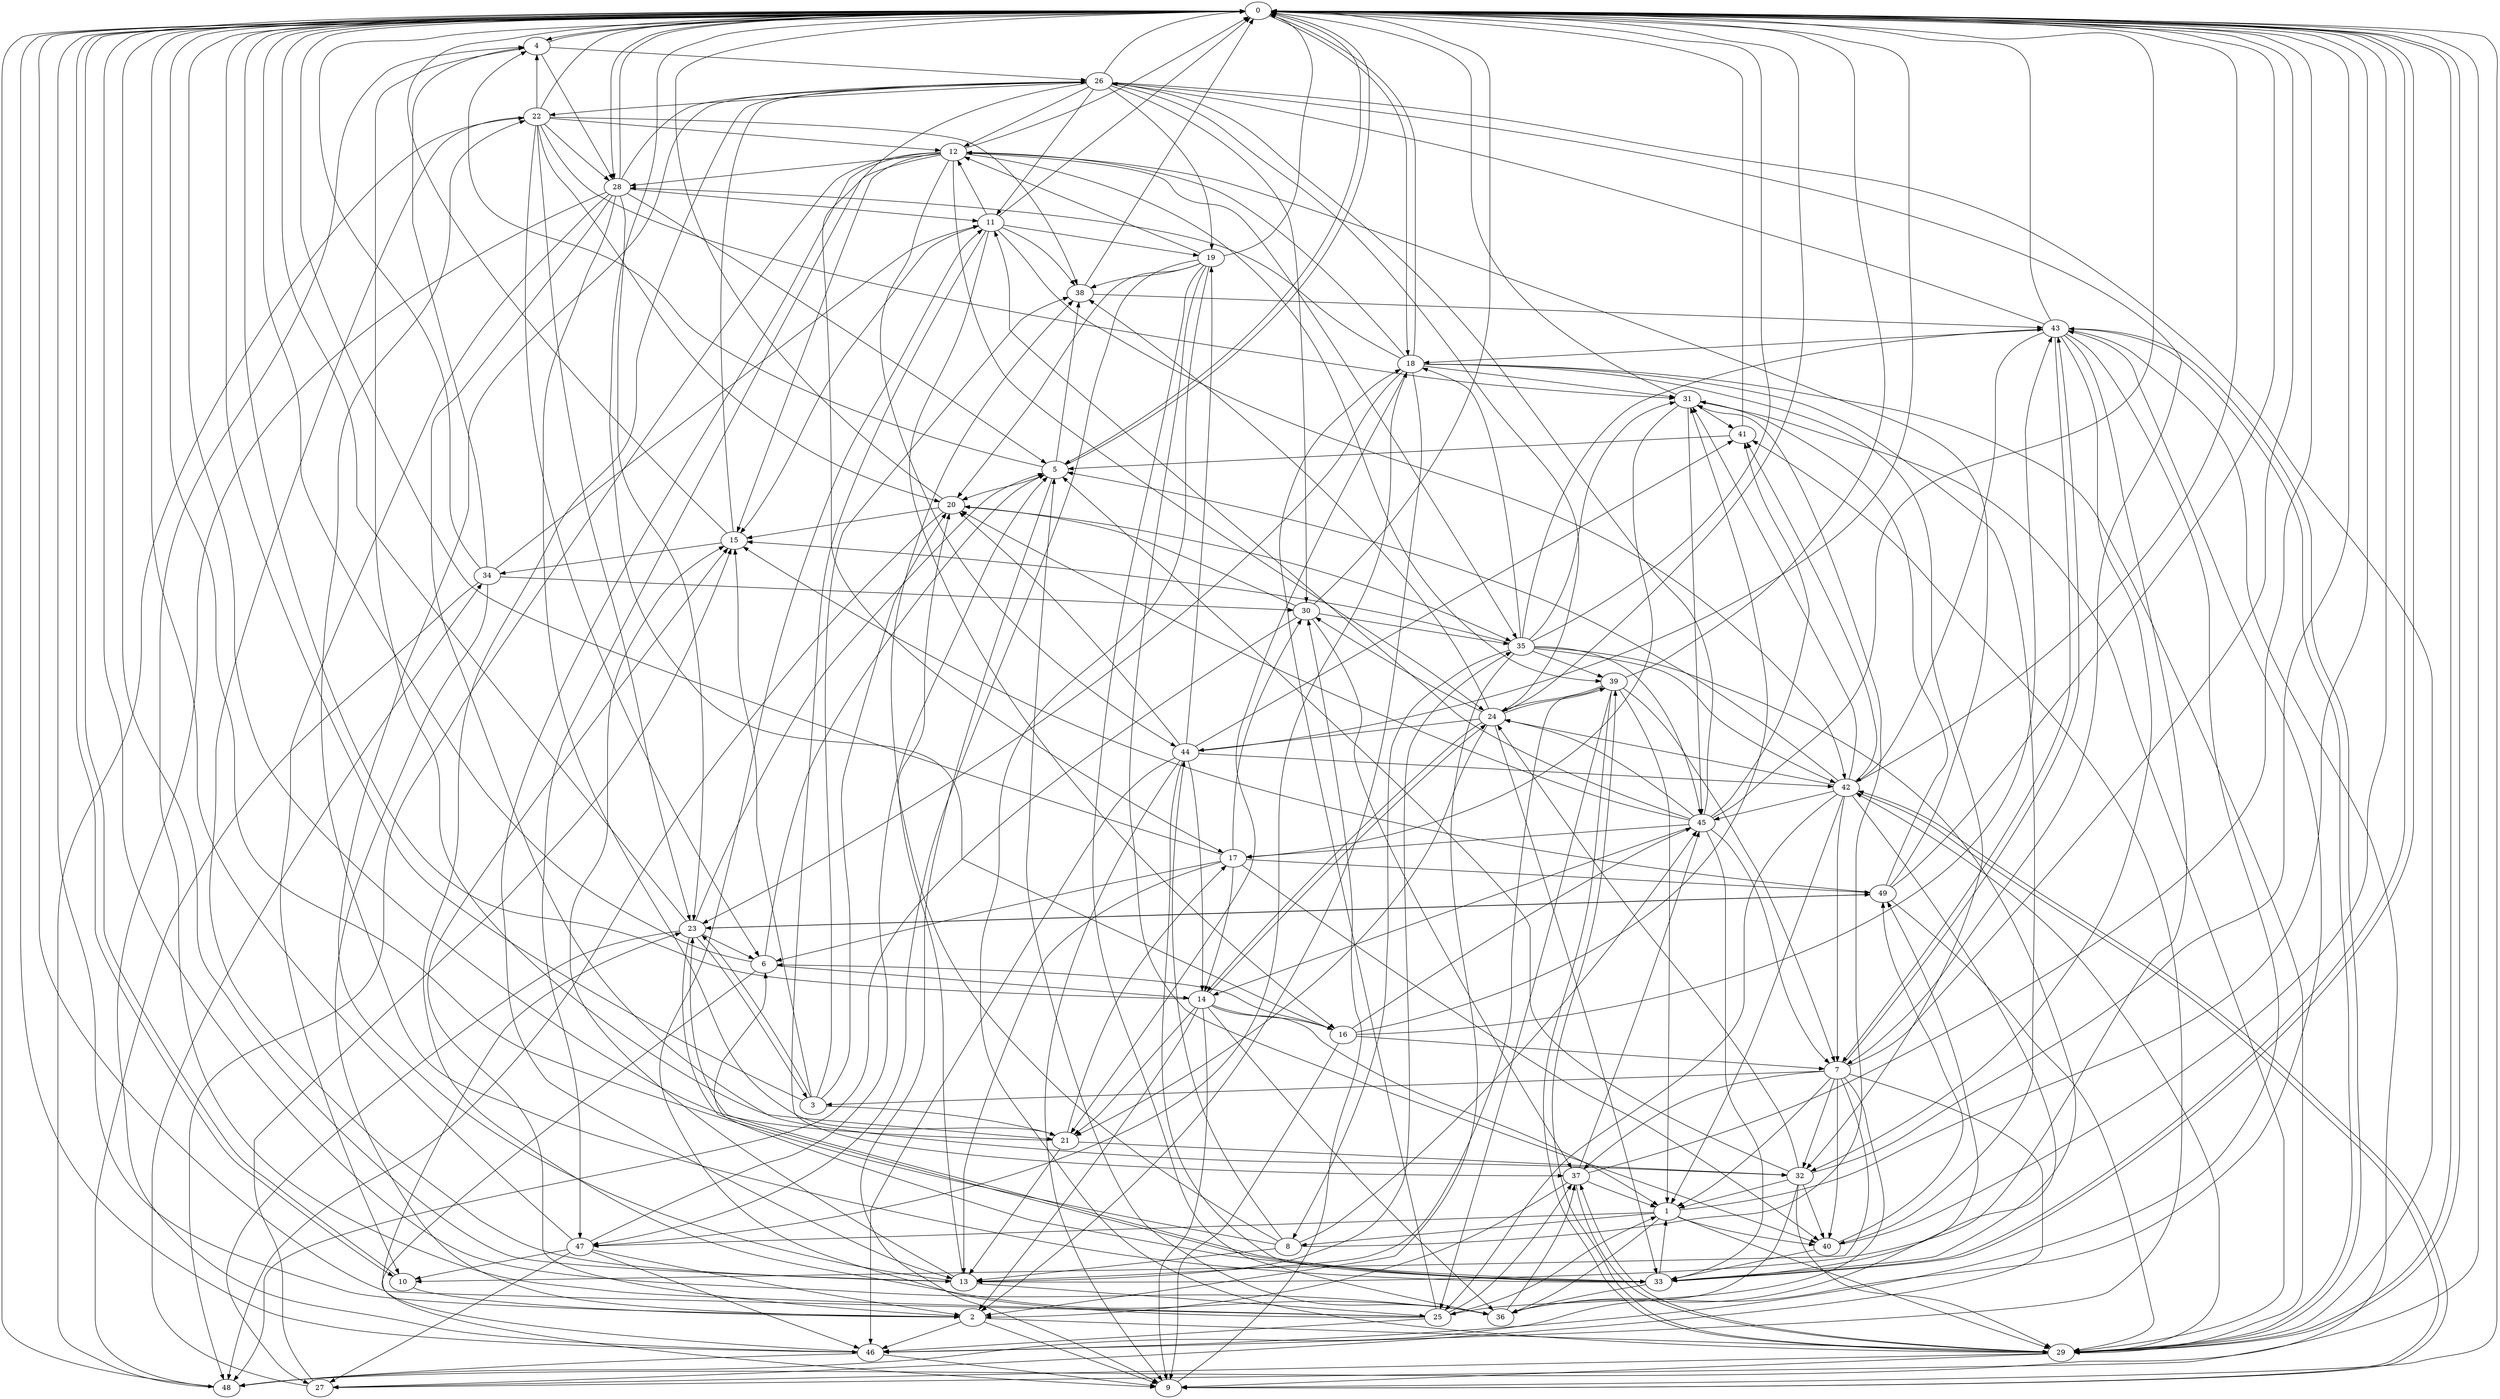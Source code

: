 strict digraph "" {
	0	 [component_delay=3];
	4	 [component_delay=3];
	0 -> 4	 [wire_delay=1];
	5	 [component_delay=3];
	0 -> 5	 [wire_delay=1];
	10	 [component_delay=3];
	0 -> 10	 [wire_delay=1];
	18	 [component_delay=3];
	0 -> 18	 [wire_delay=1];
	28	 [component_delay=3];
	0 -> 28	 [wire_delay=1];
	29	 [component_delay=3];
	0 -> 29	 [wire_delay=1];
	33	 [component_delay=3];
	0 -> 33	 [wire_delay=1];
	1	 [component_delay=3];
	1 -> 0	 [wire_delay=1];
	8	 [component_delay=3];
	1 -> 8	 [wire_delay=1];
	1 -> 29	 [wire_delay=1];
	36	 [component_delay=3];
	1 -> 36	 [wire_delay=1];
	40	 [component_delay=3];
	1 -> 40	 [wire_delay=1];
	47	 [component_delay=3];
	1 -> 47	 [wire_delay=1];
	2	 [component_delay=3];
	2 -> 0	 [wire_delay=1];
	9	 [component_delay=3];
	2 -> 9	 [wire_delay=1];
	15	 [component_delay=3];
	2 -> 15	 [wire_delay=1];
	2 -> 29	 [wire_delay=1];
	46	 [component_delay=3];
	2 -> 46	 [wire_delay=1];
	3	 [component_delay=3];
	3 -> 0	 [wire_delay=1];
	3 -> 15	 [wire_delay=1];
	20	 [component_delay=3];
	3 -> 20	 [wire_delay=1];
	21	 [component_delay=3];
	3 -> 21	 [wire_delay=1];
	23	 [component_delay=3];
	3 -> 23	 [wire_delay=1];
	38	 [component_delay=3];
	3 -> 38	 [wire_delay=1];
	4 -> 0	 [wire_delay=1];
	4 -> 21	 [wire_delay=1];
	26	 [component_delay=3];
	4 -> 26	 [wire_delay=1];
	4 -> 28	 [wire_delay=1];
	5 -> 0	 [wire_delay=1];
	5 -> 4	 [wire_delay=1];
	5 -> 9	 [wire_delay=1];
	5 -> 20	 [wire_delay=1];
	5 -> 38	 [wire_delay=1];
	6	 [component_delay=3];
	6 -> 0	 [wire_delay=1];
	6 -> 5	 [wire_delay=1];
	6 -> 9	 [wire_delay=1];
	14	 [component_delay=3];
	6 -> 14	 [wire_delay=1];
	7	 [component_delay=3];
	7 -> 0	 [wire_delay=1];
	7 -> 1	 [wire_delay=1];
	7 -> 3	 [wire_delay=1];
	7 -> 10	 [wire_delay=1];
	25	 [component_delay=3];
	7 -> 25	 [wire_delay=1];
	27	 [component_delay=3];
	7 -> 27	 [wire_delay=1];
	32	 [component_delay=3];
	7 -> 32	 [wire_delay=1];
	37	 [component_delay=3];
	7 -> 37	 [wire_delay=1];
	7 -> 40	 [wire_delay=1];
	43	 [component_delay=3];
	7 -> 43	 [wire_delay=1];
	8 -> 0	 [wire_delay=1];
	13	 [component_delay=3];
	8 -> 13	 [wire_delay=1];
	8 -> 20	 [wire_delay=1];
	31	 [component_delay=3];
	8 -> 31	 [wire_delay=1];
	44	 [component_delay=3];
	8 -> 44	 [wire_delay=1];
	45	 [component_delay=3];
	8 -> 45	 [wire_delay=1];
	9 -> 0	 [wire_delay=1];
	30	 [component_delay=3];
	9 -> 30	 [wire_delay=1];
	42	 [component_delay=3];
	9 -> 42	 [wire_delay=1];
	10 -> 0	 [wire_delay=1];
	10 -> 2	 [wire_delay=1];
	11	 [component_delay=3];
	11 -> 0	 [wire_delay=1];
	12	 [component_delay=3];
	11 -> 12	 [wire_delay=1];
	11 -> 15	 [wire_delay=1];
	16	 [component_delay=3];
	11 -> 16	 [wire_delay=1];
	19	 [component_delay=3];
	11 -> 19	 [wire_delay=1];
	11 -> 37	 [wire_delay=1];
	11 -> 38	 [wire_delay=1];
	11 -> 42	 [wire_delay=1];
	12 -> 0	 [wire_delay=1];
	12 -> 13	 [wire_delay=1];
	12 -> 15	 [wire_delay=1];
	24	 [component_delay=3];
	12 -> 24	 [wire_delay=1];
	12 -> 28	 [wire_delay=1];
	35	 [component_delay=3];
	12 -> 35	 [wire_delay=1];
	39	 [component_delay=3];
	12 -> 39	 [wire_delay=1];
	12 -> 44	 [wire_delay=1];
	12 -> 47	 [wire_delay=1];
	48	 [component_delay=3];
	12 -> 48	 [wire_delay=1];
	13 -> 0	 [wire_delay=1];
	13 -> 15	 [wire_delay=1];
	13 -> 25	 [wire_delay=1];
	13 -> 26	 [wire_delay=1];
	13 -> 35	 [wire_delay=1];
	13 -> 38	 [wire_delay=1];
	14 -> 0	 [wire_delay=1];
	14 -> 1	 [wire_delay=1];
	14 -> 2	 [wire_delay=1];
	14 -> 9	 [wire_delay=1];
	14 -> 16	 [wire_delay=1];
	14 -> 21	 [wire_delay=1];
	14 -> 24	 [wire_delay=1];
	14 -> 36	 [wire_delay=1];
	15 -> 0	 [wire_delay=1];
	15 -> 26	 [wire_delay=1];
	34	 [component_delay=3];
	15 -> 34	 [wire_delay=1];
	16 -> 0	 [wire_delay=1];
	16 -> 6	 [wire_delay=1];
	16 -> 7	 [wire_delay=1];
	16 -> 9	 [wire_delay=1];
	16 -> 31	 [wire_delay=1];
	16 -> 43	 [wire_delay=1];
	16 -> 45	 [wire_delay=1];
	17	 [component_delay=3];
	17 -> 0	 [wire_delay=1];
	17 -> 6	 [wire_delay=1];
	17 -> 13	 [wire_delay=1];
	17 -> 14	 [wire_delay=1];
	17 -> 30	 [wire_delay=1];
	17 -> 40	 [wire_delay=1];
	49	 [component_delay=3];
	17 -> 49	 [wire_delay=1];
	18 -> 0	 [wire_delay=1];
	18 -> 2	 [wire_delay=1];
	18 -> 12	 [wire_delay=1];
	18 -> 21	 [wire_delay=1];
	18 -> 23	 [wire_delay=1];
	18 -> 28	 [wire_delay=1];
	18 -> 29	 [wire_delay=1];
	18 -> 31	 [wire_delay=1];
	18 -> 32	 [wire_delay=1];
	18 -> 40	 [wire_delay=1];
	19 -> 0	 [wire_delay=1];
	19 -> 12	 [wire_delay=1];
	19 -> 20	 [wire_delay=1];
	19 -> 29	 [wire_delay=1];
	19 -> 36	 [wire_delay=1];
	19 -> 38	 [wire_delay=1];
	19 -> 40	 [wire_delay=1];
	19 -> 47	 [wire_delay=1];
	20 -> 0	 [wire_delay=1];
	20 -> 15	 [wire_delay=1];
	20 -> 35	 [wire_delay=1];
	20 -> 48	 [wire_delay=1];
	21 -> 0	 [wire_delay=1];
	21 -> 13	 [wire_delay=1];
	21 -> 17	 [wire_delay=1];
	21 -> 32	 [wire_delay=1];
	22	 [component_delay=3];
	22 -> 0	 [wire_delay=1];
	22 -> 4	 [wire_delay=1];
	22 -> 6	 [wire_delay=1];
	22 -> 12	 [wire_delay=1];
	22 -> 13	 [wire_delay=1];
	22 -> 20	 [wire_delay=1];
	22 -> 23	 [wire_delay=1];
	22 -> 28	 [wire_delay=1];
	22 -> 31	 [wire_delay=1];
	22 -> 38	 [wire_delay=1];
	23 -> 0	 [wire_delay=1];
	23 -> 3	 [wire_delay=1];
	23 -> 5	 [wire_delay=1];
	23 -> 6	 [wire_delay=1];
	23 -> 27	 [wire_delay=1];
	23 -> 33	 [wire_delay=1];
	23 -> 49	 [wire_delay=1];
	24 -> 0	 [wire_delay=1];
	24 -> 14	 [wire_delay=1];
	24 -> 21	 [wire_delay=1];
	24 -> 30	 [wire_delay=1];
	24 -> 33	 [wire_delay=1];
	24 -> 38	 [wire_delay=1];
	24 -> 39	 [wire_delay=1];
	24 -> 44	 [wire_delay=1];
	25 -> 0	 [wire_delay=1];
	25 -> 1	 [wire_delay=1];
	25 -> 4	 [wire_delay=1];
	25 -> 11	 [wire_delay=1];
	25 -> 18	 [wire_delay=1];
	25 -> 37	 [wire_delay=1];
	25 -> 46	 [wire_delay=1];
	26 -> 0	 [wire_delay=1];
	26 -> 7	 [wire_delay=1];
	26 -> 11	 [wire_delay=1];
	26 -> 12	 [wire_delay=1];
	26 -> 17	 [wire_delay=1];
	26 -> 19	 [wire_delay=1];
	26 -> 22	 [wire_delay=1];
	26 -> 24	 [wire_delay=1];
	26 -> 29	 [wire_delay=1];
	26 -> 30	 [wire_delay=1];
	26 -> 36	 [wire_delay=1];
	27 -> 0	 [wire_delay=1];
	27 -> 15	 [wire_delay=1];
	27 -> 34	 [wire_delay=1];
	28 -> 0	 [wire_delay=1];
	28 -> 5	 [wire_delay=1];
	28 -> 10	 [wire_delay=1];
	28 -> 11	 [wire_delay=1];
	28 -> 21	 [wire_delay=1];
	28 -> 23	 [wire_delay=1];
	28 -> 26	 [wire_delay=1];
	28 -> 32	 [wire_delay=1];
	28 -> 46	 [wire_delay=1];
	29 -> 0	 [wire_delay=1];
	29 -> 9	 [wire_delay=1];
	29 -> 27	 [wire_delay=1];
	29 -> 37	 [wire_delay=1];
	29 -> 39	 [wire_delay=1];
	29 -> 42	 [wire_delay=1];
	29 -> 43	 [wire_delay=1];
	30 -> 0	 [wire_delay=1];
	30 -> 20	 [wire_delay=1];
	30 -> 35	 [wire_delay=1];
	30 -> 37	 [wire_delay=1];
	30 -> 48	 [wire_delay=1];
	31 -> 0	 [wire_delay=1];
	31 -> 17	 [wire_delay=1];
	31 -> 29	 [wire_delay=1];
	41	 [component_delay=3];
	31 -> 41	 [wire_delay=1];
	31 -> 45	 [wire_delay=1];
	32 -> 0	 [wire_delay=1];
	32 -> 1	 [wire_delay=1];
	32 -> 5	 [wire_delay=1];
	32 -> 24	 [wire_delay=1];
	32 -> 29	 [wire_delay=1];
	32 -> 40	 [wire_delay=1];
	32 -> 48	 [wire_delay=1];
	33 -> 0	 [wire_delay=1];
	33 -> 1	 [wire_delay=1];
	33 -> 6	 [wire_delay=1];
	33 -> 22	 [wire_delay=1];
	33 -> 23	 [wire_delay=1];
	33 -> 36	 [wire_delay=1];
	33 -> 49	 [wire_delay=1];
	34 -> 0	 [wire_delay=1];
	34 -> 2	 [wire_delay=1];
	34 -> 4	 [wire_delay=1];
	34 -> 11	 [wire_delay=1];
	34 -> 30	 [wire_delay=1];
	34 -> 48	 [wire_delay=1];
	35 -> 0	 [wire_delay=1];
	35 -> 2	 [wire_delay=1];
	35 -> 8	 [wire_delay=1];
	35 -> 15	 [wire_delay=1];
	35 -> 18	 [wire_delay=1];
	35 -> 31	 [wire_delay=1];
	35 -> 33	 [wire_delay=1];
	35 -> 39	 [wire_delay=1];
	35 -> 42	 [wire_delay=1];
	35 -> 43	 [wire_delay=1];
	35 -> 45	 [wire_delay=1];
	36 -> 0	 [wire_delay=1];
	36 -> 5	 [wire_delay=1];
	36 -> 37	 [wire_delay=1];
	36 -> 43	 [wire_delay=1];
	37 -> 0	 [wire_delay=1];
	37 -> 1	 [wire_delay=1];
	37 -> 2	 [wire_delay=1];
	37 -> 29	 [wire_delay=1];
	37 -> 45	 [wire_delay=1];
	38 -> 0	 [wire_delay=1];
	38 -> 43	 [wire_delay=1];
	39 -> 0	 [wire_delay=1];
	39 -> 1	 [wire_delay=1];
	39 -> 7	 [wire_delay=1];
	39 -> 13	 [wire_delay=1];
	39 -> 24	 [wire_delay=1];
	39 -> 25	 [wire_delay=1];
	39 -> 29	 [wire_delay=1];
	40 -> 0	 [wire_delay=1];
	40 -> 33	 [wire_delay=1];
	40 -> 49	 [wire_delay=1];
	41 -> 0	 [wire_delay=1];
	41 -> 5	 [wire_delay=1];
	42 -> 0	 [wire_delay=1];
	42 -> 1	 [wire_delay=1];
	42 -> 5	 [wire_delay=1];
	42 -> 7	 [wire_delay=1];
	42 -> 9	 [wire_delay=1];
	42 -> 24	 [wire_delay=1];
	42 -> 25	 [wire_delay=1];
	42 -> 31	 [wire_delay=1];
	42 -> 36	 [wire_delay=1];
	42 -> 41	 [wire_delay=1];
	42 -> 45	 [wire_delay=1];
	43 -> 0	 [wire_delay=1];
	43 -> 7	 [wire_delay=1];
	43 -> 13	 [wire_delay=1];
	43 -> 18	 [wire_delay=1];
	43 -> 26	 [wire_delay=1];
	43 -> 29	 [wire_delay=1];
	43 -> 32	 [wire_delay=1];
	43 -> 42	 [wire_delay=1];
	43 -> 46	 [wire_delay=1];
	43 -> 48	 [wire_delay=1];
	44 -> 0	 [wire_delay=1];
	44 -> 9	 [wire_delay=1];
	44 -> 14	 [wire_delay=1];
	44 -> 19	 [wire_delay=1];
	44 -> 20	 [wire_delay=1];
	44 -> 33	 [wire_delay=1];
	44 -> 41	 [wire_delay=1];
	44 -> 42	 [wire_delay=1];
	44 -> 46	 [wire_delay=1];
	45 -> 0	 [wire_delay=1];
	45 -> 7	 [wire_delay=1];
	45 -> 11	 [wire_delay=1];
	45 -> 14	 [wire_delay=1];
	45 -> 17	 [wire_delay=1];
	45 -> 20	 [wire_delay=1];
	45 -> 24	 [wire_delay=1];
	45 -> 26	 [wire_delay=1];
	45 -> 33	 [wire_delay=1];
	45 -> 41	 [wire_delay=1];
	46 -> 0	 [wire_delay=1];
	46 -> 9	 [wire_delay=1];
	46 -> 23	 [wire_delay=1];
	46 -> 41	 [wire_delay=1];
	46 -> 48	 [wire_delay=1];
	47 -> 0	 [wire_delay=1];
	47 -> 2	 [wire_delay=1];
	47 -> 5	 [wire_delay=1];
	47 -> 10	 [wire_delay=1];
	47 -> 18	 [wire_delay=1];
	47 -> 27	 [wire_delay=1];
	47 -> 46	 [wire_delay=1];
	48 -> 0	 [wire_delay=1];
	48 -> 22	 [wire_delay=1];
	49 -> 0	 [wire_delay=1];
	49 -> 12	 [wire_delay=1];
	49 -> 15	 [wire_delay=1];
	49 -> 23	 [wire_delay=1];
	49 -> 29	 [wire_delay=1];
	49 -> 31	 [wire_delay=1];
}
